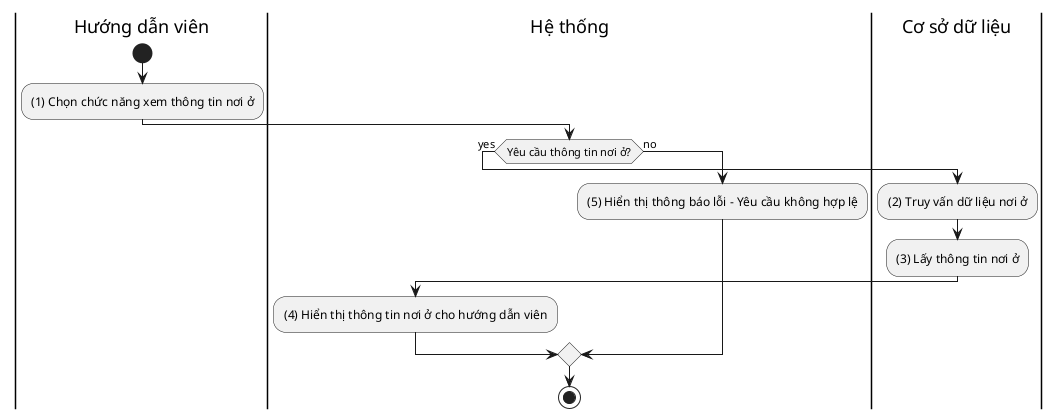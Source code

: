 @startuml provideAccommodationInfo_activity_diagram

|Hướng dẫn viên|
start
:(1) Chọn chức năng xem thông tin nơi ở;

|Hệ thống|
if (Yêu cầu thông tin nơi ở?) then (yes)
    |Cơ sở dữ liệu|
    :(2) Truy vấn dữ liệu nơi ở;
    :(3) Lấy thông tin nơi ở;
    |Hệ thống|
    :(4) Hiển thị thông tin nơi ở cho hướng dẫn viên;
else (no)
    :(5) Hiển thị thông báo lỗi - Yêu cầu không hợp lệ;

endif
stop
@enduml
